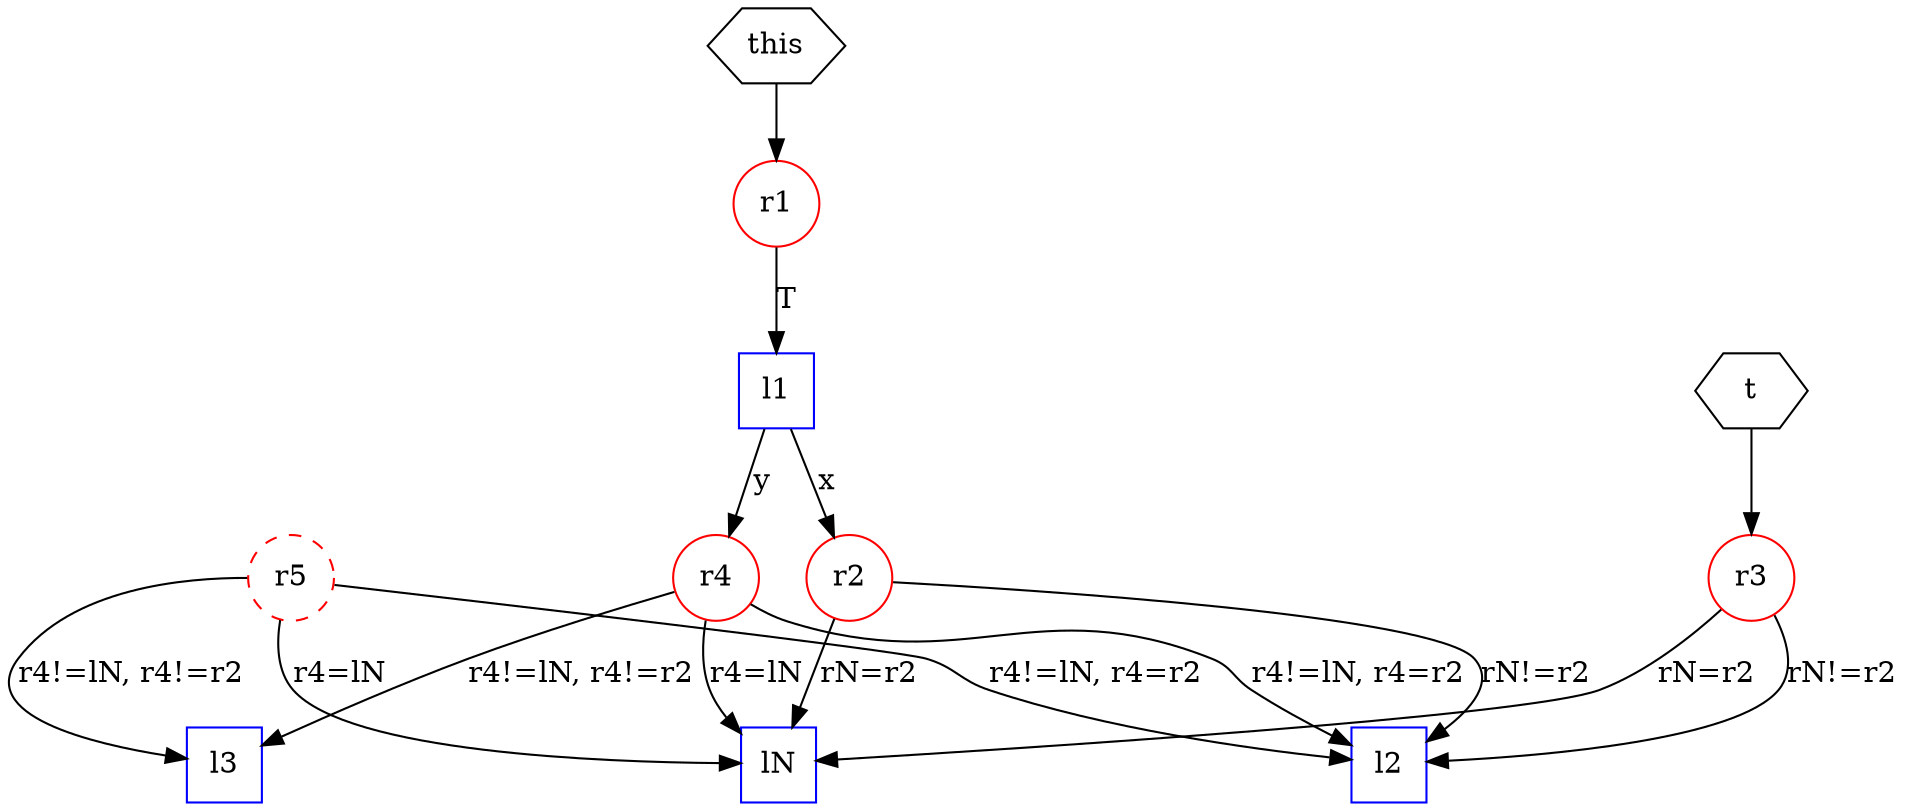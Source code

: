 digraph "" { 
1[ label="r1" shape=circle color=red];
2[ label="l1" shape=square color=blue];
3[ label="r2" shape=circle color=red];
4[ label="lN" shape=square color=blue];
5[ label="l2" shape=square color=blue];
6[ label="r3" shape=circle color=red];
7[ label="this" shape=hexagon];
8[ label="t" shape=hexagon];
9[ label="r4" shape=circle color=red];
10[ label="r5" shape=circle color=red style=dashed];
11[ label="l3" shape=square color=blue];
7->1;
8->6;
1->2[ label="T"];
2->3[ label="x"];
3->4[ label="rN=r2"];
3->5[ label="rN!=r2"];
6->4[ label="rN=r2"];
6->5[ label="rN!=r2"];
9->4[ label="r4=lN"];
9->5[ label="r4!=lN, r4=r2"];
9->11[ label="r4!=lN, r4!=r2"];
10->4[ label="r4=lN"];
10->5[ label="r4!=lN, r4=r2"];
10->11[ label="r4!=lN, r4!=r2"];
2->9 [label="y"];
}